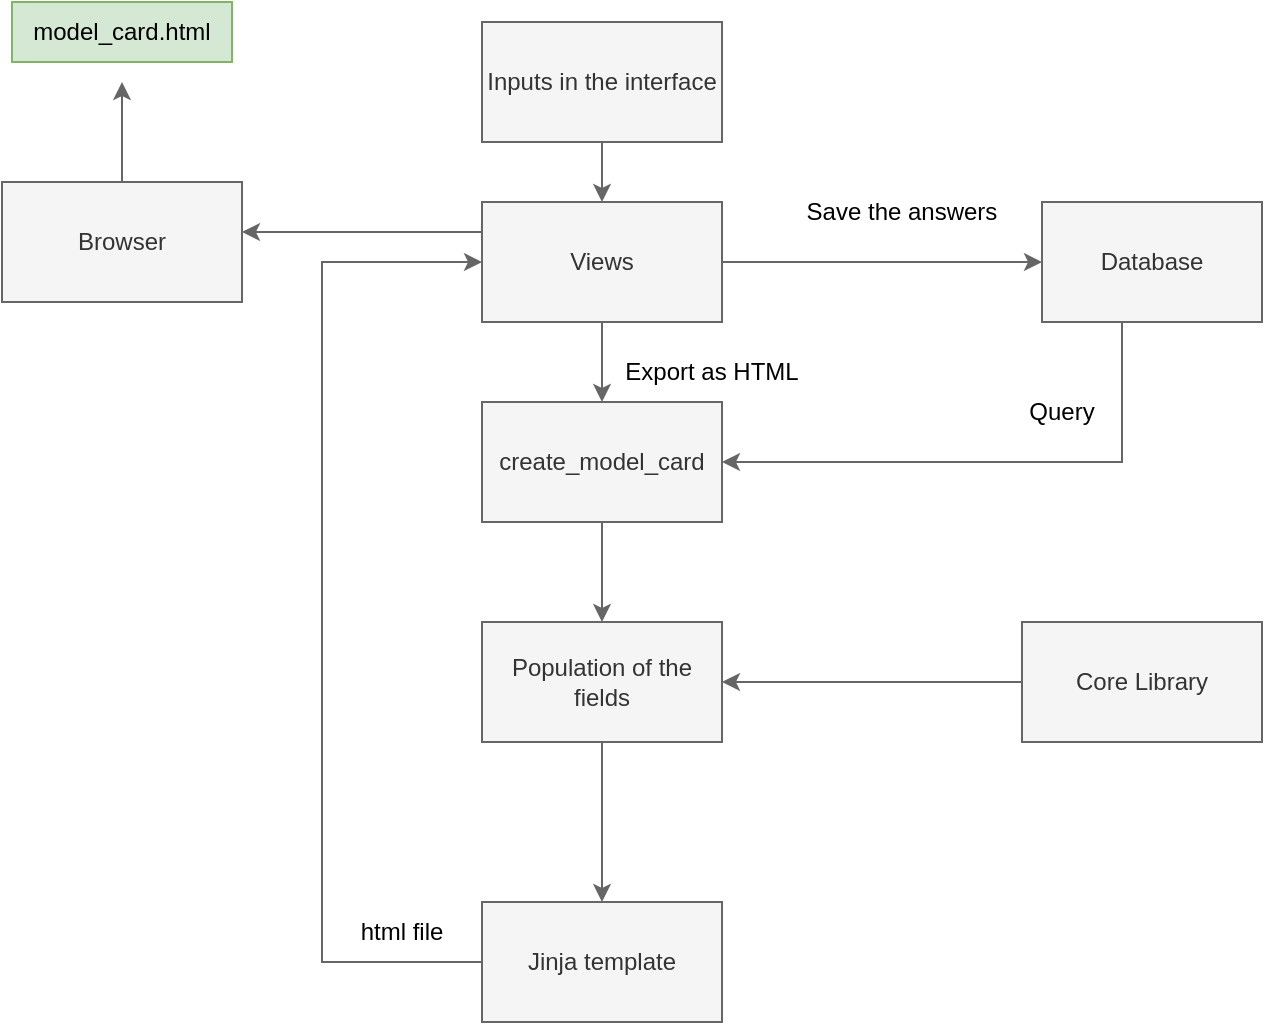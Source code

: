 <mxfile version="21.7.0" type="device">
  <diagram name="Page-1" id="iS32VbsqM3L2fWXcKdIH">
    <mxGraphModel dx="2026" dy="1188" grid="1" gridSize="10" guides="1" tooltips="1" connect="1" arrows="1" fold="1" page="1" pageScale="1" pageWidth="827" pageHeight="1169" math="0" shadow="0">
      <root>
        <mxCell id="0" />
        <mxCell id="1" parent="0" />
        <mxCell id="1IHFhsbRhsIPMtk3B3hj-8" style="edgeStyle=orthogonalEdgeStyle;rounded=0;orthogonalLoop=1;jettySize=auto;html=1;entryX=0.5;entryY=0;entryDx=0;entryDy=0;fillColor=#f5f5f5;strokeColor=#666666;" edge="1" parent="1" source="1IHFhsbRhsIPMtk3B3hj-1" target="1IHFhsbRhsIPMtk3B3hj-17">
          <mxGeometry relative="1" as="geometry" />
        </mxCell>
        <mxCell id="1IHFhsbRhsIPMtk3B3hj-1" value="Inputs in the interface" style="rounded=0;whiteSpace=wrap;html=1;fillColor=#f5f5f5;fontColor=#333333;strokeColor=#666666;" vertex="1" parent="1">
          <mxGeometry x="260" y="130" width="120" height="60" as="geometry" />
        </mxCell>
        <mxCell id="1IHFhsbRhsIPMtk3B3hj-9" style="edgeStyle=orthogonalEdgeStyle;rounded=0;orthogonalLoop=1;jettySize=auto;html=1;entryX=1;entryY=0.5;entryDx=0;entryDy=0;fillColor=#f5f5f5;strokeColor=#666666;" edge="1" parent="1" source="1IHFhsbRhsIPMtk3B3hj-2" target="1IHFhsbRhsIPMtk3B3hj-5">
          <mxGeometry relative="1" as="geometry">
            <Array as="points">
              <mxPoint x="580" y="350" />
            </Array>
          </mxGeometry>
        </mxCell>
        <mxCell id="1IHFhsbRhsIPMtk3B3hj-2" value="Database" style="rounded=0;whiteSpace=wrap;html=1;fillColor=#f5f5f5;fontColor=#333333;strokeColor=#666666;" vertex="1" parent="1">
          <mxGeometry x="540" y="220" width="110" height="60" as="geometry" />
        </mxCell>
        <mxCell id="1IHFhsbRhsIPMtk3B3hj-4" value="Save the answers" style="text;html=1;align=center;verticalAlign=middle;whiteSpace=wrap;rounded=0;" vertex="1" parent="1">
          <mxGeometry x="410" y="210" width="120" height="30" as="geometry" />
        </mxCell>
        <mxCell id="1IHFhsbRhsIPMtk3B3hj-14" style="edgeStyle=orthogonalEdgeStyle;rounded=0;orthogonalLoop=1;jettySize=auto;html=1;entryX=0.5;entryY=0;entryDx=0;entryDy=0;fillColor=#f5f5f5;strokeColor=#666666;" edge="1" parent="1" source="1IHFhsbRhsIPMtk3B3hj-5" target="1IHFhsbRhsIPMtk3B3hj-11">
          <mxGeometry relative="1" as="geometry" />
        </mxCell>
        <mxCell id="1IHFhsbRhsIPMtk3B3hj-5" value="create_model_card" style="rounded=0;whiteSpace=wrap;html=1;fillColor=#f5f5f5;fontColor=#333333;strokeColor=#666666;" vertex="1" parent="1">
          <mxGeometry x="260" y="320" width="120" height="60" as="geometry" />
        </mxCell>
        <mxCell id="1IHFhsbRhsIPMtk3B3hj-7" value="Export as HTML" style="text;html=1;align=center;verticalAlign=middle;whiteSpace=wrap;rounded=0;" vertex="1" parent="1">
          <mxGeometry x="330" y="290" width="90" height="30" as="geometry" />
        </mxCell>
        <mxCell id="1IHFhsbRhsIPMtk3B3hj-10" value="Query" style="text;html=1;align=center;verticalAlign=middle;whiteSpace=wrap;rounded=0;" vertex="1" parent="1">
          <mxGeometry x="520" y="310" width="60" height="30" as="geometry" />
        </mxCell>
        <mxCell id="1IHFhsbRhsIPMtk3B3hj-16" value="" style="edgeStyle=orthogonalEdgeStyle;rounded=0;orthogonalLoop=1;jettySize=auto;html=1;fillColor=#f5f5f5;strokeColor=#666666;" edge="1" parent="1" source="1IHFhsbRhsIPMtk3B3hj-11" target="1IHFhsbRhsIPMtk3B3hj-15">
          <mxGeometry relative="1" as="geometry" />
        </mxCell>
        <mxCell id="1IHFhsbRhsIPMtk3B3hj-11" value="Population of the fields" style="rounded=0;whiteSpace=wrap;html=1;fillColor=#f5f5f5;fontColor=#333333;strokeColor=#666666;" vertex="1" parent="1">
          <mxGeometry x="260" y="430" width="120" height="60" as="geometry" />
        </mxCell>
        <mxCell id="1IHFhsbRhsIPMtk3B3hj-13" style="edgeStyle=orthogonalEdgeStyle;rounded=0;orthogonalLoop=1;jettySize=auto;html=1;fillColor=#f5f5f5;strokeColor=#666666;" edge="1" parent="1" source="1IHFhsbRhsIPMtk3B3hj-12" target="1IHFhsbRhsIPMtk3B3hj-11">
          <mxGeometry relative="1" as="geometry" />
        </mxCell>
        <mxCell id="1IHFhsbRhsIPMtk3B3hj-12" value="Core Library" style="rounded=0;whiteSpace=wrap;html=1;fillColor=#f5f5f5;fontColor=#333333;strokeColor=#666666;" vertex="1" parent="1">
          <mxGeometry x="530" y="430" width="120" height="60" as="geometry" />
        </mxCell>
        <mxCell id="1IHFhsbRhsIPMtk3B3hj-20" style="edgeStyle=orthogonalEdgeStyle;rounded=0;orthogonalLoop=1;jettySize=auto;html=1;entryX=0;entryY=0.5;entryDx=0;entryDy=0;fillColor=#f5f5f5;strokeColor=#666666;" edge="1" parent="1" target="1IHFhsbRhsIPMtk3B3hj-17">
          <mxGeometry relative="1" as="geometry">
            <mxPoint x="260" y="570" as="sourcePoint" />
            <mxPoint x="200" y="250" as="targetPoint" />
            <Array as="points">
              <mxPoint x="260" y="600" />
              <mxPoint x="180" y="600" />
              <mxPoint x="180" y="250" />
            </Array>
          </mxGeometry>
        </mxCell>
        <mxCell id="1IHFhsbRhsIPMtk3B3hj-15" value="Jinja template" style="whiteSpace=wrap;html=1;rounded=0;fillColor=#f5f5f5;fontColor=#333333;strokeColor=#666666;" vertex="1" parent="1">
          <mxGeometry x="260" y="570" width="120" height="60" as="geometry" />
        </mxCell>
        <mxCell id="1IHFhsbRhsIPMtk3B3hj-18" style="edgeStyle=orthogonalEdgeStyle;rounded=0;orthogonalLoop=1;jettySize=auto;html=1;entryX=0;entryY=0.5;entryDx=0;entryDy=0;fillColor=#f5f5f5;strokeColor=#666666;" edge="1" parent="1" source="1IHFhsbRhsIPMtk3B3hj-17" target="1IHFhsbRhsIPMtk3B3hj-2">
          <mxGeometry relative="1" as="geometry" />
        </mxCell>
        <mxCell id="1IHFhsbRhsIPMtk3B3hj-19" style="edgeStyle=orthogonalEdgeStyle;rounded=0;orthogonalLoop=1;jettySize=auto;html=1;exitX=0.5;exitY=1;exitDx=0;exitDy=0;entryX=0.5;entryY=0;entryDx=0;entryDy=0;fillColor=#f5f5f5;strokeColor=#666666;" edge="1" parent="1" source="1IHFhsbRhsIPMtk3B3hj-17" target="1IHFhsbRhsIPMtk3B3hj-5">
          <mxGeometry relative="1" as="geometry" />
        </mxCell>
        <mxCell id="1IHFhsbRhsIPMtk3B3hj-22" style="edgeStyle=orthogonalEdgeStyle;rounded=0;orthogonalLoop=1;jettySize=auto;html=1;exitX=0;exitY=0.25;exitDx=0;exitDy=0;fillColor=#f5f5f5;strokeColor=#666666;" edge="1" parent="1" source="1IHFhsbRhsIPMtk3B3hj-17">
          <mxGeometry relative="1" as="geometry">
            <mxPoint x="140" y="235" as="targetPoint" />
          </mxGeometry>
        </mxCell>
        <mxCell id="1IHFhsbRhsIPMtk3B3hj-17" value="Views" style="rounded=0;whiteSpace=wrap;html=1;fillColor=#f5f5f5;fontColor=#333333;strokeColor=#666666;" vertex="1" parent="1">
          <mxGeometry x="260" y="220" width="120" height="60" as="geometry" />
        </mxCell>
        <mxCell id="1IHFhsbRhsIPMtk3B3hj-25" style="edgeStyle=orthogonalEdgeStyle;rounded=0;orthogonalLoop=1;jettySize=auto;html=1;exitX=0.5;exitY=0;exitDx=0;exitDy=0;fillColor=#f5f5f5;strokeColor=#666666;" edge="1" parent="1" source="1IHFhsbRhsIPMtk3B3hj-23">
          <mxGeometry relative="1" as="geometry">
            <mxPoint x="80" y="160" as="targetPoint" />
          </mxGeometry>
        </mxCell>
        <mxCell id="1IHFhsbRhsIPMtk3B3hj-23" value="Browser" style="rounded=0;whiteSpace=wrap;html=1;fillColor=#f5f5f5;fontColor=#333333;strokeColor=#666666;" vertex="1" parent="1">
          <mxGeometry x="20" y="210" width="120" height="60" as="geometry" />
        </mxCell>
        <mxCell id="1IHFhsbRhsIPMtk3B3hj-24" value="html file" style="text;html=1;align=center;verticalAlign=middle;whiteSpace=wrap;rounded=0;" vertex="1" parent="1">
          <mxGeometry x="190" y="570" width="60" height="30" as="geometry" />
        </mxCell>
        <mxCell id="1IHFhsbRhsIPMtk3B3hj-26" value="model_card.html" style="text;html=1;align=center;verticalAlign=middle;whiteSpace=wrap;rounded=0;fillColor=#d5e8d4;strokeColor=#82b366;" vertex="1" parent="1">
          <mxGeometry x="25" y="120" width="110" height="30" as="geometry" />
        </mxCell>
      </root>
    </mxGraphModel>
  </diagram>
</mxfile>
